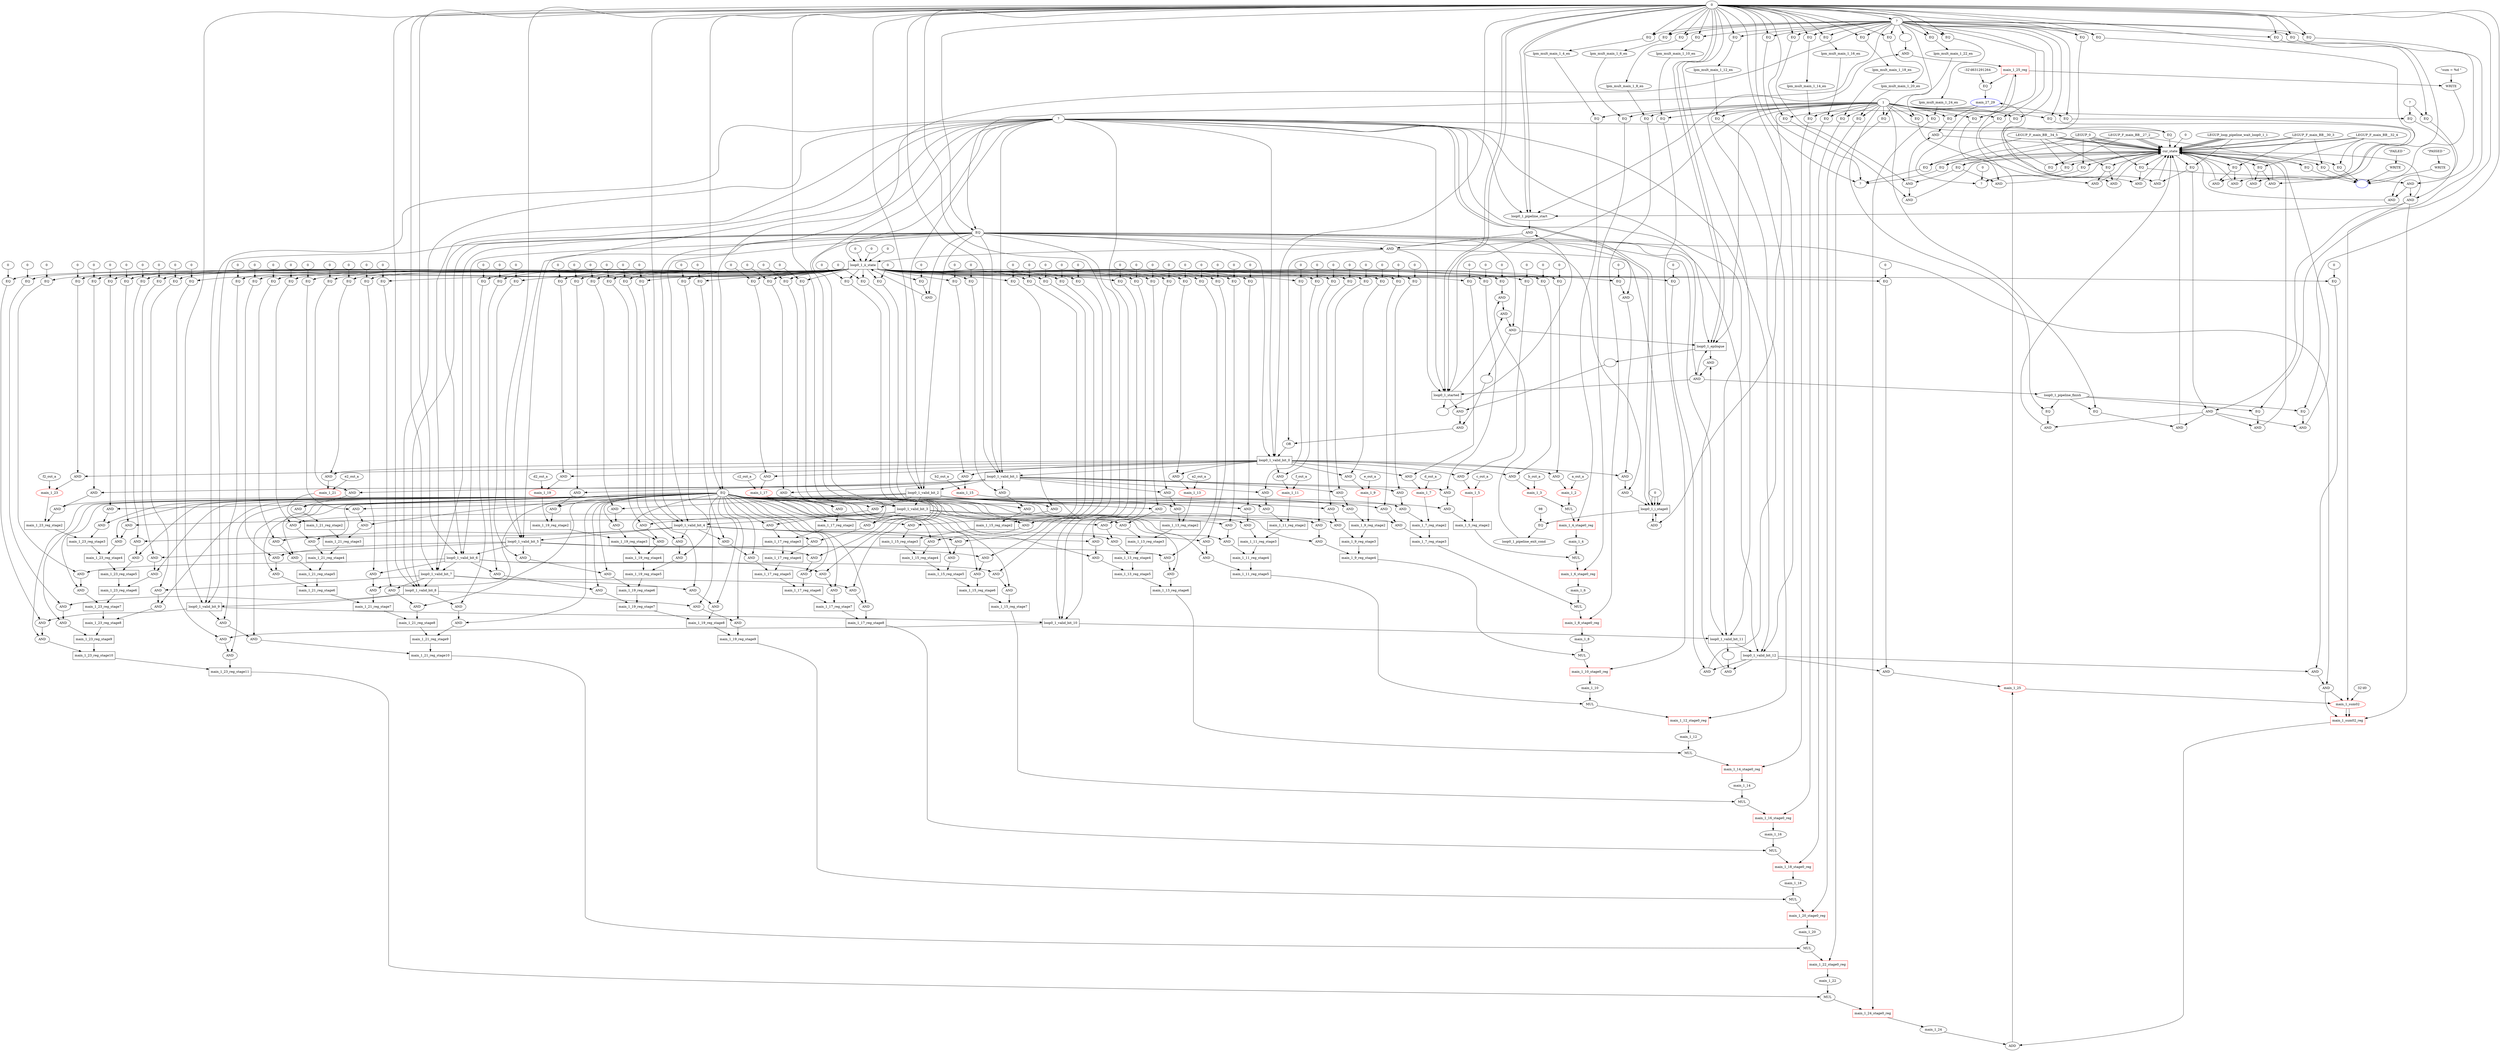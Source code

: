 //----------------------------------------------------------------------------//
// Generated by LegUp High-Level Synthesis Tool Version 4.0 (http://legup.org)
// Compiled: Mon Jun  4 15:32:40 2018
// University of Toronto
// For research and academic purposes only. Commercial use is prohibited.
// Please send bugs to: legup@eecg.toronto.edu
// Date: Wed Jan  2 16:34:27 2019
//----------------------------------------------------------------------------//

digraph {
Node0x2c42e40[label="?"];
Node0x2c43310[label="0"];
Node0x2c43310 -> Node0x2c42e40;
Node0x2c44540[label="EQ"];
Node0x2c44540 -> Node0x2c42e40;
Node0x2c44940[label="EQ"];
Node0x2c44940 -> Node0x2c42e40;
Node0x2c92ab0[label="EQ"];
Node0x2c92ab0 -> Node0x2c42e40;
Node0x2c430c0[label="?"];
Node0x2c92da0[label="0"];
Node0x2c92da0 -> Node0x2c430c0;
Node0x2c539a0[label="main_1_25_reg",shape=box,color=red];
Node0x2c539a0 -> Node0x2c430c0;
Node0x2c93010[label="EQ"];
Node0x2c93010 -> Node0x2c430c0;
Node0x2c932e0[label="EQ"];
Node0x2c932e0 -> Node0x2c430c0;
Node0x2ce0a20[label="",color=blue,color=blue,color=blue];
Node0x2ce0b00[label="WRITE"];
Node0x2ce0b00 -> Node0x2ce0a20;
Node0x2ce0fb0[label="WRITE"];
Node0x2ce0fb0 -> Node0x2ce0a20;
Node0x2ce13b0[label="WRITE"];
Node0x2ce13b0 -> Node0x2ce0a20;
Node0x2ce17e0[label="EQ"];
Node0x2ce17e0 -> Node0x2ce0a20;
Node0x2ce1ac0[label="EQ"];
Node0x2ce1ac0 -> Node0x2ce0a20;
Node0x2ce1da0[label="EQ"];
Node0x2ce1da0 -> Node0x2ce0a20;
Node0x2c42f90[label="?"];
Node0x2c42f90 -> Node0x2c44540;
Node0x2c43310 -> Node0x2c44540;
Node0x2c44b50[label="cur_state",shape=box];
Node0x2c44b50 -> Node0x2c44940;
Node0x2c44d50[label="LEGUP_0"];
Node0x2c44d50 -> Node0x2c44940;
Node0x2c44b50 -> Node0x2c92ab0;
Node0x2c45a10[label="LEGUP_F_main_BB__34_5"];
Node0x2c45a10 -> Node0x2c92ab0;
Node0x2c53bc0[label="main_1_25",color=red];
Node0x2c53bc0 -> Node0x2c539a0;
Node0x2c8ea70[label="AND"];
Node0x2c8ea70 -> Node0x2c539a0;
Node0x2c44b50 -> Node0x2c93010;
Node0x2c44d50 -> Node0x2c93010;
Node0x2c44b50 -> Node0x2c932e0;
Node0x2c45a10 -> Node0x2c932e0;
Node0x2ce0d20[label="\"sum = %d \""];
Node0x2ce0d20 -> Node0x2ce0b00;
Node0x2c539a0 -> Node0x2ce0b00;
Node0x2ce11b0[label="\"PASSED \""];
Node0x2ce11b0 -> Node0x2ce0fb0;
Node0x2ce15e0[label="\"FAILED \""];
Node0x2ce15e0 -> Node0x2ce13b0;
Node0x2c44b50 -> Node0x2ce17e0;
Node0x2c45220[label="LEGUP_F_main_BB__27_2"];
Node0x2c45220 -> Node0x2ce17e0;
Node0x2c44b50 -> Node0x2ce1ac0;
Node0x2c45340[label="LEGUP_F_main_BB__30_3"];
Node0x2c45340 -> Node0x2ce1ac0;
Node0x2c44b50 -> Node0x2ce1da0;
Node0x2c457c0[label="LEGUP_F_main_BB__32_4"];
Node0x2c457c0 -> Node0x2ce1da0;
Node0x2c43310 -> Node0x2c42f90;
Node0x2c44d50 -> Node0x2c44b50;
Node0x2c44f70[label="LEGUP_loop_pipeline_wait_loop0_1_1"];
Node0x2c44f70 -> Node0x2c44b50;
Node0x2c44d50 -> Node0x2c44b50;
Node0x2c44f70 -> Node0x2c44b50;
Node0x2c45220 -> Node0x2c44b50;
Node0x2c44f70 -> Node0x2c44b50;
Node0x2c45220 -> Node0x2c44b50;
Node0x2c44f70 -> Node0x2c44b50;
Node0x2c45220 -> Node0x2c44b50;
Node0x2c45340 -> Node0x2c44b50;
Node0x2c457c0 -> Node0x2c44b50;
Node0x2c45340 -> Node0x2c44b50;
Node0x2c45a10 -> Node0x2c44b50;
Node0x2c457c0 -> Node0x2c44b50;
Node0x2c45a10 -> Node0x2c44b50;
Node0x2c45a10 -> Node0x2c44b50;
Node0x2c44d50 -> Node0x2c44b50;
Node0x2c45580[label="0"];
Node0x2c45580 -> Node0x2c44b50;
Node0x2c45fe0[label="AND"];
Node0x2c45fe0 -> Node0x2c44b50;
Node0x2c46950[label="AND"];
Node0x2c46950 -> Node0x2c44b50;
Node0x2c473e0[label="AND"];
Node0x2c473e0 -> Node0x2c44b50;
Node0x2c47910[label="AND"];
Node0x2c47910 -> Node0x2c44b50;
Node0x2c480b0[label="AND"];
Node0x2c480b0 -> Node0x2c44b50;
Node0x2c51500[label="AND"];
Node0x2c51500 -> Node0x2c44b50;
Node0x2c51a30[label="AND"];
Node0x2c51a30 -> Node0x2c44b50;
Node0x2c51f60[label="AND"];
Node0x2c51f60 -> Node0x2c44b50;
Node0x2c52490[label="AND"];
Node0x2c52490 -> Node0x2c44b50;
Node0x2c52c30[label="AND"];
Node0x2c52c30 -> Node0x2c44b50;
Node0x2c8faf0[label="AND"];
Node0x2c8faf0 -> Node0x2c44b50;
Node0x2c90020[label="AND"];
Node0x2c90020 -> Node0x2c44b50;
Node0x2c907c0[label="AND"];
Node0x2c907c0 -> Node0x2c44b50;
Node0x2c90cf0[label="AND"];
Node0x2c90cf0 -> Node0x2c44b50;
Node0x2c91490[label="AND"];
Node0x2c91490 -> Node0x2c44b50;
Node0x2c91ad0[label="AND"];
Node0x2c91ad0 -> Node0x2c44b50;
Node0x2c92270[label="AND"];
Node0x2c92270 -> Node0x2c44b50;
Node0x2c927a0[label="EQ"];
Node0x2c927a0 -> Node0x2c44b50;
Node0x2c53de0[label="ADD"];
Node0x2c53de0 -> Node0x2c53bc0;
Node0x2c8e370[label="AND"];
Node0x2c8e370 -> Node0x2c53bc0;
Node0x2c8ec70[label=""];
Node0x2c8ec70 -> Node0x2c8ea70;
Node0x2c8eee0[label="AND"];
Node0x2c8eee0 -> Node0x2c8ea70;
Node0x2c461e0[label="EQ"];
Node0x2c461e0 -> Node0x2c45fe0;
Node0x2c464e0[label="EQ"];
Node0x2c464e0 -> Node0x2c45fe0;
Node0x2c46b30[label="AND"];
Node0x2c46b30 -> Node0x2c46950;
Node0x2c470a0[label="EQ"];
Node0x2c470a0 -> Node0x2c46950;
Node0x2c46b30 -> Node0x2c473e0;
Node0x2c47630[label="EQ"];
Node0x2c47630 -> Node0x2c473e0;
Node0x2c47af0[label="EQ"];
Node0x2c47af0 -> Node0x2c47910;
Node0x2c47df0[label="EQ"];
Node0x2c47df0 -> Node0x2c47910;
Node0x2c48290[label="AND"];
Node0x2c48290 -> Node0x2c480b0;
Node0x2c48800[label="EQ"];
Node0x2c48800 -> Node0x2c480b0;
Node0x2c48290 -> Node0x2c51500;
Node0x2c51750[label="EQ"];
Node0x2c51750 -> Node0x2c51500;
Node0x2c48290 -> Node0x2c51a30;
Node0x2c51c80[label="EQ"];
Node0x2c51c80 -> Node0x2c51a30;
Node0x2c48290 -> Node0x2c51f60;
Node0x2c521b0[label="EQ"];
Node0x2c521b0 -> Node0x2c51f60;
Node0x2c52670[label="EQ"];
Node0x2c52670 -> Node0x2c52490;
Node0x2c52970[label="EQ"];
Node0x2c52970 -> Node0x2c52490;
Node0x2c52e10[label="AND"];
Node0x2c52e10 -> Node0x2c52c30;
Node0x2c53380[label="EQ"];
Node0x2c53380 -> Node0x2c52c30;
Node0x2c52e10 -> Node0x2c8faf0;
Node0x2c8fd40[label="EQ"];
Node0x2c8fd40 -> Node0x2c8faf0;
Node0x2c90200[label="EQ"];
Node0x2c90200 -> Node0x2c90020;
Node0x2c90500[label="EQ"];
Node0x2c90500 -> Node0x2c90020;
Node0x2c90200 -> Node0x2c907c0;
Node0x2c90a10[label="EQ"];
Node0x2c90a10 -> Node0x2c907c0;
Node0x2c90ed0[label="EQ"];
Node0x2c90ed0 -> Node0x2c90cf0;
Node0x2c911d0[label="EQ"];
Node0x2c911d0 -> Node0x2c90cf0;
Node0x2c90ed0 -> Node0x2c91490;
Node0x2c917f0[label="EQ"];
Node0x2c917f0 -> Node0x2c91490;
Node0x2c91cb0[label="EQ"];
Node0x2c91cb0 -> Node0x2c91ad0;
Node0x2c91fb0[label="EQ"];
Node0x2c91fb0 -> Node0x2c91ad0;
Node0x2c91cb0 -> Node0x2c92270;
Node0x2c924c0[label="EQ"];
Node0x2c924c0 -> Node0x2c92270;
Node0x2c42bc0[label="?"];
Node0x2c42bc0 -> Node0x2c927a0;
Node0x2c46730[label="1"];
Node0x2c46730 -> Node0x2c927a0;
Node0x2c54000[label="main_1_24"];
Node0x2c54000 -> Node0x2c53de0;
Node0x2c8d250[label="main_1_sum02_reg",shape=box,color=red,color=red];
Node0x2c8d250 -> Node0x2c53de0;
Node0x2c8e590[label="EQ"];
Node0x2c8e590 -> Node0x2c8e370;
Node0x2c51120[label="loop0_1_valid_bit_12",shape=box];
Node0x2c51120 -> Node0x2c8e370;
Node0x2c42f90 -> Node0x2c8ec70;
Node0x2c8f100[label="EQ"];
Node0x2c8f100 -> Node0x2c8eee0;
Node0x2c51120 -> Node0x2c8eee0;
Node0x2c44b50 -> Node0x2c461e0;
Node0x2c44d50 -> Node0x2c461e0;
Node0x2c42f90 -> Node0x2c464e0;
Node0x2c46730 -> Node0x2c464e0;
Node0x2c461e0 -> Node0x2c46b30;
Node0x2c46dc0[label="EQ"];
Node0x2c46dc0 -> Node0x2c46b30;
Node0x2c42cf0[label="?"];
Node0x2c42cf0 -> Node0x2c470a0;
Node0x2c46730 -> Node0x2c470a0;
Node0x2c42cf0 -> Node0x2c47630;
Node0x2c43310 -> Node0x2c47630;
Node0x2c44b50 -> Node0x2c47af0;
Node0x2c44f70 -> Node0x2c47af0;
Node0x2c42f90 -> Node0x2c47df0;
Node0x2c46730 -> Node0x2c47df0;
Node0x2c47af0 -> Node0x2c48290;
Node0x2c48520[label="EQ"];
Node0x2c48520 -> Node0x2c48290;
Node0x2c48a00[label="loop0_1_pipeline_finish"];
Node0x2c48a00 -> Node0x2c48800;
Node0x2c46730 -> Node0x2c48800;
Node0x2c48a00 -> Node0x2c51750;
Node0x2c43310 -> Node0x2c51750;
Node0x2c48a00 -> Node0x2c51c80;
Node0x2c46730 -> Node0x2c51c80;
Node0x2c48a00 -> Node0x2c521b0;
Node0x2c43310 -> Node0x2c521b0;
Node0x2c44b50 -> Node0x2c52670;
Node0x2c45220 -> Node0x2c52670;
Node0x2c42f90 -> Node0x2c52970;
Node0x2c46730 -> Node0x2c52970;
Node0x2c52670 -> Node0x2c52e10;
Node0x2c530a0[label="EQ"];
Node0x2c530a0 -> Node0x2c52e10;
Node0x2c53580[label="main_27_29",color=blue];
Node0x2c53580 -> Node0x2c53380;
Node0x2c46730 -> Node0x2c53380;
Node0x2c53580 -> Node0x2c8fd40;
Node0x2c43310 -> Node0x2c8fd40;
Node0x2c44b50 -> Node0x2c90200;
Node0x2c45340 -> Node0x2c90200;
Node0x2c42f90 -> Node0x2c90500;
Node0x2c46730 -> Node0x2c90500;
Node0x2c42f90 -> Node0x2c90a10;
Node0x2c43310 -> Node0x2c90a10;
Node0x2c44b50 -> Node0x2c90ed0;
Node0x2c457c0 -> Node0x2c90ed0;
Node0x2c42f90 -> Node0x2c911d0;
Node0x2c46730 -> Node0x2c911d0;
Node0x2c42f90 -> Node0x2c917f0;
Node0x2c43310 -> Node0x2c917f0;
Node0x2c44b50 -> Node0x2c91cb0;
Node0x2c45a10 -> Node0x2c91cb0;
Node0x2c42f90 -> Node0x2c91fb0;
Node0x2c46730 -> Node0x2c91fb0;
Node0x2c42f90 -> Node0x2c924c0;
Node0x2c43310 -> Node0x2c924c0;
Node0x2c54220[label="main_1_24_stage0_reg",shape=box,color=red];
Node0x2c54220 -> Node0x2c54000;
Node0x2c8d450[label="main_1_sum02",color=red,color=red];
Node0x2c8d450 -> Node0x2c8d250;
Node0x2c8d450 -> Node0x2c8d250;
Node0x2c8d8e0[label="AND"];
Node0x2c8d8e0 -> Node0x2c8d250;
Node0x2c46950 -> Node0x2c8d250;
Node0x2c4aea0[label="loop0_1_ii_state",shape=box];
Node0x2c4aea0 -> Node0x2c8e590;
Node0x2c8e800[label="0"];
Node0x2c8e800 -> Node0x2c8e590;
Node0x2c4ee50[label="loop0_1_valid_bit_11",shape=box];
Node0x2c4ee50 -> Node0x2c51120;
Node0x2c43310 -> Node0x2c51120;
Node0x2c48e20[label="EQ"];
Node0x2c48e20 -> Node0x2c51120;
Node0x2c42bc0 -> Node0x2c51120;
Node0x2c4aea0 -> Node0x2c8f100;
Node0x2c8f370[label="0"];
Node0x2c8f370 -> Node0x2c8f100;
Node0x2c42f90 -> Node0x2c46dc0;
Node0x2c43310 -> Node0x2c46dc0;
Node0x2c42f90 -> Node0x2c48520;
Node0x2c43310 -> Node0x2c48520;
Node0x2c48c00[label="AND"];
Node0x2c48c00 -> Node0x2c48a00;
Node0x2c42f90 -> Node0x2c530a0;
Node0x2c43310 -> Node0x2c530a0;
Node0x2c53780[label="EQ"];
Node0x2c53780 -> Node0x2c53580;
Node0x2c8f7e0[label="EQ"];
Node0x2c8f7e0 -> Node0x2c53580;
Node0x2c54440[label="MUL"];
Node0x2c54440 -> Node0x2c54220;
Node0x2c8cb00[label="EQ"];
Node0x2c8cb00 -> Node0x2c54220;
Node0x2c53bc0 -> Node0x2c8d450;
Node0x2c8d6c0[label="32'd0"];
Node0x2c8d6c0 -> Node0x2c8d450;
Node0x2c8d8e0 -> Node0x2c8d450;
Node0x2c46950 -> Node0x2c8d450;
Node0x2c48e20 -> Node0x2c8d8e0;
Node0x2c8db40[label="AND"];
Node0x2c8db40 -> Node0x2c8d8e0;
Node0x2c4b0c0[label="0"];
Node0x2c4b0c0 -> Node0x2c4aea0;
Node0x2c4b2e0[label="0"];
Node0x2c4b2e0 -> Node0x2c4aea0;
Node0x2c4b500[label="0"];
Node0x2c4b500 -> Node0x2c4aea0;
Node0x2c42bc0 -> Node0x2c4aea0;
Node0x2c49f30[label="AND"];
Node0x2c49f30 -> Node0x2c4aea0;
Node0x2c4b7b0[label="AND"];
Node0x2c4b7b0 -> Node0x2c4aea0;
Node0x2c4f070[label="loop0_1_valid_bit_10",shape=box];
Node0x2c4f070 -> Node0x2c4ee50;
Node0x2c43310 -> Node0x2c4ee50;
Node0x2c48e20 -> Node0x2c4ee50;
Node0x2c42bc0 -> Node0x2c4ee50;
Node0x2c42f90 -> Node0x2c48e20;
Node0x2c43310 -> Node0x2c48e20;
Node0x2c48e20 -> Node0x2c48c00;
Node0x2c49120[label="AND"];
Node0x2c49120 -> Node0x2c48c00;
Node0x2c539a0 -> Node0x2c53780;
Node0x2c8f5e0[label="-32'd631291264"];
Node0x2c8f5e0 -> Node0x2c53780;
Node0x2c44b50 -> Node0x2c8f7e0;
Node0x2c45220 -> Node0x2c8f7e0;
Node0x2c54660[label="main_1_22"];
Node0x2c54660 -> Node0x2c54440;
Node0x2c84da0[label="main_1_23_reg_stage11",shape=box];
Node0x2c84da0 -> Node0x2c54440;
Node0x2c8cd00[label="lpm_mult_main_1_24_en"];
Node0x2c8cd00 -> Node0x2c8cb00;
Node0x2c46730 -> Node0x2c8cb00;
Node0x2c8dd60[label="EQ"];
Node0x2c8dd60 -> Node0x2c8db40;
Node0x2c51120 -> Node0x2c8db40;
Node0x2c48e20 -> Node0x2c49f30;
Node0x2c4a1c0[label="AND"];
Node0x2c4a1c0 -> Node0x2c49f30;
Node0x2c48e20 -> Node0x2c4b7b0;
Node0x2c4ba20[label="EQ"];
Node0x2c4ba20 -> Node0x2c4b7b0;
Node0x2c4f290[label="loop0_1_valid_bit_9",shape=box];
Node0x2c4f290 -> Node0x2c4f070;
Node0x2c43310 -> Node0x2c4f070;
Node0x2c48e20 -> Node0x2c4f070;
Node0x2c42bc0 -> Node0x2c4f070;
Node0x2c49320[label="loop0_1_epilogue",shape=box];
Node0x2c49320 -> Node0x2c49120;
Node0x2c4ea30[label="AND"];
Node0x2c4ea30 -> Node0x2c49120;
Node0x2c54880[label="main_1_22_stage0_reg",shape=box,color=red];
Node0x2c54880 -> Node0x2c54660;
Node0x2c84fa0[label="main_1_23_reg_stage10",shape=box];
Node0x2c84fa0 -> Node0x2c84da0;
Node0x2c8c1b0[label="AND"];
Node0x2c8c1b0 -> Node0x2c84da0;
Node0x2c8cf00[label="EQ"];
Node0x2c8cf00 -> Node0x2c8cd00;
Node0x2c4aea0 -> Node0x2c8dd60;
Node0x2c8dfd0[label="0"];
Node0x2c8dfd0 -> Node0x2c8dd60;
Node0x2c4a3e0[label="loop0_1_pipeline_start"];
Node0x2c4a3e0 -> Node0x2c4a1c0;
Node0x2c4a7c0[label=""];
Node0x2c4a7c0 -> Node0x2c4a1c0;
Node0x2c4aea0 -> Node0x2c4ba20;
Node0x2c4bc90[label="0"];
Node0x2c4bc90 -> Node0x2c4ba20;
Node0x2c4f4b0[label="loop0_1_valid_bit_8",shape=box];
Node0x2c4f4b0 -> Node0x2c4f290;
Node0x2c43310 -> Node0x2c4f290;
Node0x2c48e20 -> Node0x2c4f290;
Node0x2c42bc0 -> Node0x2c4f290;
Node0x2c43310 -> Node0x2c49320;
Node0x2c46730 -> Node0x2c49320;
Node0x2c43310 -> Node0x2c49320;
Node0x2c42bc0 -> Node0x2c49320;
Node0x2c49710[label="AND"];
Node0x2c49710 -> Node0x2c49320;
Node0x2c48c00 -> Node0x2c49320;
Node0x2c4ec50[label=""];
Node0x2c4ec50 -> Node0x2c4ea30;
Node0x2c51120 -> Node0x2c4ea30;
Node0x2c54aa0[label="MUL"];
Node0x2c54aa0 -> Node0x2c54880;
Node0x2c84650[label="EQ"];
Node0x2c84650 -> Node0x2c54880;
Node0x2c851a0[label="main_1_23_reg_stage9",shape=box];
Node0x2c851a0 -> Node0x2c84fa0;
Node0x2c8b860[label="AND"];
Node0x2c8b860 -> Node0x2c84fa0;
Node0x2c5b2d0[label="EQ"];
Node0x2c5b2d0 -> Node0x2c8c1b0;
Node0x2c8c400[label="AND"];
Node0x2c8c400 -> Node0x2c8c1b0;
Node0x2c42f90 -> Node0x2c8cf00;
Node0x2c43310 -> Node0x2c8cf00;
Node0x2c43310 -> Node0x2c4a3e0;
Node0x2c43310 -> Node0x2c4a3e0;
Node0x2c46730 -> Node0x2c4a3e0;
Node0x2c42bc0 -> Node0x2c4a3e0;
Node0x2c46950 -> Node0x2c4a3e0;
Node0x2c49bc0[label="loop0_1_started",shape=box];
Node0x2c49bc0 -> Node0x2c4a7c0;
Node0x2c4f6d0[label="loop0_1_valid_bit_7",shape=box];
Node0x2c4f6d0 -> Node0x2c4f4b0;
Node0x2c43310 -> Node0x2c4f4b0;
Node0x2c48e20 -> Node0x2c4f4b0;
Node0x2c42bc0 -> Node0x2c4f4b0;
Node0x2c48e20 -> Node0x2c49710;
Node0x2c499a0[label="AND"];
Node0x2c499a0 -> Node0x2c49710;
Node0x2c4ee50 -> Node0x2c4ec50;
Node0x2c54cc0[label="main_1_20"];
Node0x2c54cc0 -> Node0x2c54aa0;
Node0x2c7d460[label="main_1_21_reg_stage10",shape=box];
Node0x2c7d460 -> Node0x2c54aa0;
Node0x2c84850[label="lpm_mult_main_1_22_en"];
Node0x2c84850 -> Node0x2c84650;
Node0x2c46730 -> Node0x2c84650;
Node0x2c853c0[label="main_1_23_reg_stage8",shape=box];
Node0x2c853c0 -> Node0x2c851a0;
Node0x2c8af10[label="AND"];
Node0x2c8af10 -> Node0x2c851a0;
Node0x2c5b2d0 -> Node0x2c8b860;
Node0x2c8bab0[label="AND"];
Node0x2c8bab0 -> Node0x2c8b860;
Node0x2c42f90 -> Node0x2c5b2d0;
Node0x2c43310 -> Node0x2c5b2d0;
Node0x2c8c620[label="EQ"];
Node0x2c8c620 -> Node0x2c8c400;
Node0x2c4f070 -> Node0x2c8c400;
Node0x2c43310 -> Node0x2c49bc0;
Node0x2c46730 -> Node0x2c49bc0;
Node0x2c43310 -> Node0x2c49bc0;
Node0x2c42bc0 -> Node0x2c49bc0;
Node0x2c49f30 -> Node0x2c49bc0;
Node0x2c48c00 -> Node0x2c49bc0;
Node0x2c4f8f0[label="loop0_1_valid_bit_6",shape=box];
Node0x2c4f8f0 -> Node0x2c4f6d0;
Node0x2c43310 -> Node0x2c4f6d0;
Node0x2c48e20 -> Node0x2c4f6d0;
Node0x2c42bc0 -> Node0x2c4f6d0;
Node0x2c49bc0 -> Node0x2c499a0;
Node0x2c4aa80[label="AND"];
Node0x2c4aa80 -> Node0x2c499a0;
Node0x2c54ee0[label="main_1_20_stage0_reg",shape=box,color=red];
Node0x2c54ee0 -> Node0x2c54cc0;
Node0x2c7d660[label="main_1_21_reg_stage9",shape=box];
Node0x2c7d660 -> Node0x2c7d460;
Node0x2c83d00[label="AND"];
Node0x2c83d00 -> Node0x2c7d460;
Node0x2c84a50[label="EQ"];
Node0x2c84a50 -> Node0x2c84850;
Node0x2c855e0[label="main_1_23_reg_stage7",shape=box];
Node0x2c855e0 -> Node0x2c853c0;
Node0x2c8a5c0[label="AND"];
Node0x2c8a5c0 -> Node0x2c853c0;
Node0x2c5b2d0 -> Node0x2c8af10;
Node0x2c8b160[label="AND"];
Node0x2c8b160 -> Node0x2c8af10;
Node0x2c8bcd0[label="EQ"];
Node0x2c8bcd0 -> Node0x2c8bab0;
Node0x2c4f290 -> Node0x2c8bab0;
Node0x2c4aea0 -> Node0x2c8c620;
Node0x2c8c890[label="0"];
Node0x2c8c890 -> Node0x2c8c620;
Node0x2c4fb10[label="loop0_1_valid_bit_5",shape=box];
Node0x2c4fb10 -> Node0x2c4f8f0;
Node0x2c43310 -> Node0x2c4f8f0;
Node0x2c48e20 -> Node0x2c4f8f0;
Node0x2c42bc0 -> Node0x2c4f8f0;
Node0x2c4aca0[label="EQ"];
Node0x2c4aca0 -> Node0x2c4aa80;
Node0x2c4c0b0[label="loop0_1_pipeline_exit_cond"];
Node0x2c4c0b0 -> Node0x2c4aa80;
Node0x2c55100[label="MUL"];
Node0x2c55100 -> Node0x2c54ee0;
Node0x2c7cd10[label="EQ"];
Node0x2c7cd10 -> Node0x2c54ee0;
Node0x2c7d860[label="main_1_21_reg_stage8",shape=box];
Node0x2c7d860 -> Node0x2c7d660;
Node0x2c833b0[label="AND"];
Node0x2c833b0 -> Node0x2c7d660;
Node0x2c5b2d0 -> Node0x2c83d00;
Node0x2c83f50[label="AND"];
Node0x2c83f50 -> Node0x2c83d00;
Node0x2c42f90 -> Node0x2c84a50;
Node0x2c43310 -> Node0x2c84a50;
Node0x2c85800[label="main_1_23_reg_stage6",shape=box];
Node0x2c85800 -> Node0x2c855e0;
Node0x2c89c70[label="AND"];
Node0x2c89c70 -> Node0x2c855e0;
Node0x2c5b2d0 -> Node0x2c8a5c0;
Node0x2c8a810[label="AND"];
Node0x2c8a810 -> Node0x2c8a5c0;
Node0x2c8b380[label="EQ"];
Node0x2c8b380 -> Node0x2c8b160;
Node0x2c4f4b0 -> Node0x2c8b160;
Node0x2c4aea0 -> Node0x2c8bcd0;
Node0x2c8bf40[label="0"];
Node0x2c8bf40 -> Node0x2c8bcd0;
Node0x2c4fd30[label="loop0_1_valid_bit_4",shape=box];
Node0x2c4fd30 -> Node0x2c4fb10;
Node0x2c43310 -> Node0x2c4fb10;
Node0x2c48e20 -> Node0x2c4fb10;
Node0x2c42bc0 -> Node0x2c4fb10;
Node0x2c4aea0 -> Node0x2c4aca0;
Node0x2c4beb0[label="0"];
Node0x2c4beb0 -> Node0x2c4aca0;
Node0x2c4c2b0[label="EQ"];
Node0x2c4c2b0 -> Node0x2c4c0b0;
Node0x2c55320[label="main_1_18"];
Node0x2c55320 -> Node0x2c55100;
Node0x2c76690[label="main_1_19_reg_stage9",shape=box];
Node0x2c76690 -> Node0x2c55100;
Node0x2c7cf10[label="lpm_mult_main_1_20_en"];
Node0x2c7cf10 -> Node0x2c7cd10;
Node0x2c46730 -> Node0x2c7cd10;
Node0x2c7da80[label="main_1_21_reg_stage7",shape=box];
Node0x2c7da80 -> Node0x2c7d860;
Node0x2c82a60[label="AND"];
Node0x2c82a60 -> Node0x2c7d860;
Node0x2c5b2d0 -> Node0x2c833b0;
Node0x2c83600[label="AND"];
Node0x2c83600 -> Node0x2c833b0;
Node0x2c84170[label="EQ"];
Node0x2c84170 -> Node0x2c83f50;
Node0x2c4f290 -> Node0x2c83f50;
Node0x2c85a20[label="main_1_23_reg_stage5",shape=box];
Node0x2c85a20 -> Node0x2c85800;
Node0x2c89320[label="AND"];
Node0x2c89320 -> Node0x2c85800;
Node0x2c5b2d0 -> Node0x2c89c70;
Node0x2c89ec0[label="AND"];
Node0x2c89ec0 -> Node0x2c89c70;
Node0x2c8aa30[label="EQ"];
Node0x2c8aa30 -> Node0x2c8a810;
Node0x2c4f6d0 -> Node0x2c8a810;
Node0x2c4aea0 -> Node0x2c8b380;
Node0x2c8b5f0[label="0"];
Node0x2c8b5f0 -> Node0x2c8b380;
Node0x2c4ff50[label="loop0_1_valid_bit_3",shape=box];
Node0x2c4ff50 -> Node0x2c4fd30;
Node0x2c43310 -> Node0x2c4fd30;
Node0x2c48e20 -> Node0x2c4fd30;
Node0x2c42bc0 -> Node0x2c4fd30;
Node0x2c4c4b0[label="loop0_1_i_stage0",shape=box];
Node0x2c4c4b0 -> Node0x2c4c2b0;
Node0x2c4e7e0[label="98"];
Node0x2c4e7e0 -> Node0x2c4c2b0;
Node0x2c55540[label="main_1_18_stage0_reg",shape=box,color=red];
Node0x2c55540 -> Node0x2c55320;
Node0x2c76890[label="main_1_19_reg_stage8",shape=box];
Node0x2c76890 -> Node0x2c76690;
Node0x2c7c3c0[label="AND"];
Node0x2c7c3c0 -> Node0x2c76690;
Node0x2c7d110[label="EQ"];
Node0x2c7d110 -> Node0x2c7cf10;
Node0x2c7dca0[label="main_1_21_reg_stage6",shape=box];
Node0x2c7dca0 -> Node0x2c7da80;
Node0x2c82110[label="AND"];
Node0x2c82110 -> Node0x2c7da80;
Node0x2c5b2d0 -> Node0x2c82a60;
Node0x2c82cb0[label="AND"];
Node0x2c82cb0 -> Node0x2c82a60;
Node0x2c83820[label="EQ"];
Node0x2c83820 -> Node0x2c83600;
Node0x2c4f4b0 -> Node0x2c83600;
Node0x2c4aea0 -> Node0x2c84170;
Node0x2c843e0[label="0"];
Node0x2c843e0 -> Node0x2c84170;
Node0x2c85c40[label="main_1_23_reg_stage4",shape=box];
Node0x2c85c40 -> Node0x2c85a20;
Node0x2c889d0[label="AND"];
Node0x2c889d0 -> Node0x2c85a20;
Node0x2c5b2d0 -> Node0x2c89320;
Node0x2c89570[label="AND"];
Node0x2c89570 -> Node0x2c89320;
Node0x2c8a0e0[label="EQ"];
Node0x2c8a0e0 -> Node0x2c89ec0;
Node0x2c4f8f0 -> Node0x2c89ec0;
Node0x2c4aea0 -> Node0x2c8aa30;
Node0x2c8aca0[label="0"];
Node0x2c8aca0 -> Node0x2c8aa30;
Node0x2c50170[label="loop0_1_valid_bit_2",shape=box];
Node0x2c50170 -> Node0x2c4ff50;
Node0x2c43310 -> Node0x2c4ff50;
Node0x2c48e20 -> Node0x2c4ff50;
Node0x2c42bc0 -> Node0x2c4ff50;
Node0x2c4c6d0[label="0"];
Node0x2c4c6d0 -> Node0x2c4c4b0;
Node0x2c4c6d0 -> Node0x2c4c4b0;
Node0x2c4c960[label="ADD"];
Node0x2c4c960 -> Node0x2c4c4b0;
Node0x2c4c6d0 -> Node0x2c4c4b0;
Node0x2c42bc0 -> Node0x2c4c4b0;
Node0x2c49f30 -> Node0x2c4c4b0;
Node0x2c4cd20[label="AND"];
Node0x2c4cd20 -> Node0x2c4c4b0;
Node0x2c42bc0 -> Node0x2c4c4b0;
Node0x2c55760[label="MUL"];
Node0x2c55760 -> Node0x2c55540;
Node0x2c75f40[label="EQ"];
Node0x2c75f40 -> Node0x2c55540;
Node0x2c76a90[label="main_1_19_reg_stage7",shape=box];
Node0x2c76a90 -> Node0x2c76890;
Node0x2c7ba70[label="AND"];
Node0x2c7ba70 -> Node0x2c76890;
Node0x2c5b2d0 -> Node0x2c7c3c0;
Node0x2c7c610[label="AND"];
Node0x2c7c610 -> Node0x2c7c3c0;
Node0x2c42f90 -> Node0x2c7d110;
Node0x2c43310 -> Node0x2c7d110;
Node0x2c7dec0[label="main_1_21_reg_stage5",shape=box];
Node0x2c7dec0 -> Node0x2c7dca0;
Node0x2c817c0[label="AND"];
Node0x2c817c0 -> Node0x2c7dca0;
Node0x2c5b2d0 -> Node0x2c82110;
Node0x2c82360[label="AND"];
Node0x2c82360 -> Node0x2c82110;
Node0x2c82ed0[label="EQ"];
Node0x2c82ed0 -> Node0x2c82cb0;
Node0x2c4f6d0 -> Node0x2c82cb0;
Node0x2c4aea0 -> Node0x2c83820;
Node0x2c83a90[label="0"];
Node0x2c83a90 -> Node0x2c83820;
Node0x2c85e60[label="main_1_23_reg_stage3",shape=box];
Node0x2c85e60 -> Node0x2c85c40;
Node0x2c88080[label="AND"];
Node0x2c88080 -> Node0x2c85c40;
Node0x2c5b2d0 -> Node0x2c889d0;
Node0x2c88c20[label="AND"];
Node0x2c88c20 -> Node0x2c889d0;
Node0x2c89790[label="EQ"];
Node0x2c89790 -> Node0x2c89570;
Node0x2c4fb10 -> Node0x2c89570;
Node0x2c4aea0 -> Node0x2c8a0e0;
Node0x2c8a350[label="0"];
Node0x2c8a350 -> Node0x2c8a0e0;
Node0x2c50390[label="loop0_1_valid_bit_1",shape=box];
Node0x2c50390 -> Node0x2c50170;
Node0x2c43310 -> Node0x2c50170;
Node0x2c48e20 -> Node0x2c50170;
Node0x2c42bc0 -> Node0x2c50170;
Node0x2c4c4b0 -> Node0x2c4c960;
Node0x2c46730 -> Node0x2c4c960;
Node0x2c48e20 -> Node0x2c4cd20;
Node0x2c4cf90[label="AND"];
Node0x2c4cf90 -> Node0x2c4cd20;
Node0x2c55980[label="main_1_16"];
Node0x2c55980 -> Node0x2c55760;
Node0x2c70430[label="main_1_17_reg_stage8",shape=box];
Node0x2c70430 -> Node0x2c55760;
Node0x2c76140[label="lpm_mult_main_1_18_en"];
Node0x2c76140 -> Node0x2c75f40;
Node0x2c46730 -> Node0x2c75f40;
Node0x2c76cb0[label="main_1_19_reg_stage6",shape=box];
Node0x2c76cb0 -> Node0x2c76a90;
Node0x2c7b120[label="AND"];
Node0x2c7b120 -> Node0x2c76a90;
Node0x2c5b2d0 -> Node0x2c7ba70;
Node0x2c7bcc0[label="AND"];
Node0x2c7bcc0 -> Node0x2c7ba70;
Node0x2c7c830[label="EQ"];
Node0x2c7c830 -> Node0x2c7c610;
Node0x2c4f4b0 -> Node0x2c7c610;
Node0x2c7e0e0[label="main_1_21_reg_stage4",shape=box];
Node0x2c7e0e0 -> Node0x2c7dec0;
Node0x2c80e70[label="AND"];
Node0x2c80e70 -> Node0x2c7dec0;
Node0x2c5b2d0 -> Node0x2c817c0;
Node0x2c81a10[label="AND"];
Node0x2c81a10 -> Node0x2c817c0;
Node0x2c82580[label="EQ"];
Node0x2c82580 -> Node0x2c82360;
Node0x2c4f8f0 -> Node0x2c82360;
Node0x2c4aea0 -> Node0x2c82ed0;
Node0x2c83140[label="0"];
Node0x2c83140 -> Node0x2c82ed0;
Node0x2c86080[label="main_1_23_reg_stage2",shape=box];
Node0x2c86080 -> Node0x2c85e60;
Node0x2c87730[label="AND"];
Node0x2c87730 -> Node0x2c85e60;
Node0x2c5b2d0 -> Node0x2c88080;
Node0x2c882d0[label="AND"];
Node0x2c882d0 -> Node0x2c88080;
Node0x2c88e40[label="EQ"];
Node0x2c88e40 -> Node0x2c88c20;
Node0x2c4fd30 -> Node0x2c88c20;
Node0x2c4aea0 -> Node0x2c89790;
Node0x2c89a00[label="0"];
Node0x2c89a00 -> Node0x2c89790;
Node0x2c4d8b0[label="loop0_1_valid_bit_0",shape=box];
Node0x2c4d8b0 -> Node0x2c50390;
Node0x2c43310 -> Node0x2c50390;
Node0x2c48e20 -> Node0x2c50390;
Node0x2c42bc0 -> Node0x2c50390;
Node0x2c4d1b0[label="AND"];
Node0x2c4d1b0 -> Node0x2c4cf90;
Node0x2c4d8b0 -> Node0x2c4cf90;
Node0x2c55ba0[label="main_1_16_stage0_reg",shape=box,color=red];
Node0x2c55ba0 -> Node0x2c55980;
Node0x2c70630[label="main_1_17_reg_stage7",shape=box];
Node0x2c70630 -> Node0x2c70430;
Node0x2c755f0[label="AND"];
Node0x2c755f0 -> Node0x2c70430;
Node0x2c76340[label="EQ"];
Node0x2c76340 -> Node0x2c76140;
Node0x2c76ed0[label="main_1_19_reg_stage5",shape=box];
Node0x2c76ed0 -> Node0x2c76cb0;
Node0x2c7a7d0[label="AND"];
Node0x2c7a7d0 -> Node0x2c76cb0;
Node0x2c5b2d0 -> Node0x2c7b120;
Node0x2c7b370[label="AND"];
Node0x2c7b370 -> Node0x2c7b120;
Node0x2c7bee0[label="EQ"];
Node0x2c7bee0 -> Node0x2c7bcc0;
Node0x2c4f6d0 -> Node0x2c7bcc0;
Node0x2c4aea0 -> Node0x2c7c830;
Node0x2c7caa0[label="0"];
Node0x2c7caa0 -> Node0x2c7c830;
Node0x2c7e300[label="main_1_21_reg_stage3",shape=box];
Node0x2c7e300 -> Node0x2c7e0e0;
Node0x2c80520[label="AND"];
Node0x2c80520 -> Node0x2c7e0e0;
Node0x2c5b2d0 -> Node0x2c80e70;
Node0x2c810c0[label="AND"];
Node0x2c810c0 -> Node0x2c80e70;
Node0x2c81c30[label="EQ"];
Node0x2c81c30 -> Node0x2c81a10;
Node0x2c4fb10 -> Node0x2c81a10;
Node0x2c4aea0 -> Node0x2c82580;
Node0x2c827f0[label="0"];
Node0x2c827f0 -> Node0x2c82580;
Node0x2c862a0[label="main_1_23",color=red];
Node0x2c862a0 -> Node0x2c86080;
Node0x2c86de0[label="AND"];
Node0x2c86de0 -> Node0x2c86080;
Node0x2c5b2d0 -> Node0x2c87730;
Node0x2c87980[label="AND"];
Node0x2c87980 -> Node0x2c87730;
Node0x2c884f0[label="EQ"];
Node0x2c884f0 -> Node0x2c882d0;
Node0x2c4ff50 -> Node0x2c882d0;
Node0x2c4aea0 -> Node0x2c88e40;
Node0x2c890b0[label="0"];
Node0x2c890b0 -> Node0x2c88e40;
Node0x2c4dab0[label="OR"];
Node0x2c4dab0 -> Node0x2c4d8b0;
Node0x2c43310 -> Node0x2c4d8b0;
Node0x2c48e20 -> Node0x2c4d8b0;
Node0x2c42bc0 -> Node0x2c4d8b0;
Node0x2c48e20 -> Node0x2c4d1b0;
Node0x2c4d420[label="EQ"];
Node0x2c4d420 -> Node0x2c4d1b0;
Node0x2c55dc0[label="MUL"];
Node0x2c55dc0 -> Node0x2c55ba0;
Node0x2c6fce0[label="EQ"];
Node0x2c6fce0 -> Node0x2c55ba0;
Node0x2c70830[label="main_1_17_reg_stage6",shape=box];
Node0x2c70830 -> Node0x2c70630;
Node0x2c74ca0[label="AND"];
Node0x2c74ca0 -> Node0x2c70630;
Node0x2c5b2d0 -> Node0x2c755f0;
Node0x2c75840[label="AND"];
Node0x2c75840 -> Node0x2c755f0;
Node0x2c42f90 -> Node0x2c76340;
Node0x2c43310 -> Node0x2c76340;
Node0x2c770f0[label="main_1_19_reg_stage4",shape=box];
Node0x2c770f0 -> Node0x2c76ed0;
Node0x2c79e80[label="AND"];
Node0x2c79e80 -> Node0x2c76ed0;
Node0x2c5b2d0 -> Node0x2c7a7d0;
Node0x2c7aa20[label="AND"];
Node0x2c7aa20 -> Node0x2c7a7d0;
Node0x2c7b590[label="EQ"];
Node0x2c7b590 -> Node0x2c7b370;
Node0x2c4f8f0 -> Node0x2c7b370;
Node0x2c4aea0 -> Node0x2c7bee0;
Node0x2c7c150[label="0"];
Node0x2c7c150 -> Node0x2c7bee0;
Node0x2c7e520[label="main_1_21_reg_stage2",shape=box];
Node0x2c7e520 -> Node0x2c7e300;
Node0x2c7fbd0[label="AND"];
Node0x2c7fbd0 -> Node0x2c7e300;
Node0x2c5b2d0 -> Node0x2c80520;
Node0x2c80770[label="AND"];
Node0x2c80770 -> Node0x2c80520;
Node0x2c812e0[label="EQ"];
Node0x2c812e0 -> Node0x2c810c0;
Node0x2c4fd30 -> Node0x2c810c0;
Node0x2c4aea0 -> Node0x2c81c30;
Node0x2c81ea0[label="0"];
Node0x2c81ea0 -> Node0x2c81c30;
Node0x2c864c0[label="f2_out_a"];
Node0x2c864c0 -> Node0x2c862a0;
Node0x2c866e0[label="AND"];
Node0x2c866e0 -> Node0x2c862a0;
Node0x2c5b2d0 -> Node0x2c86de0;
Node0x2c87030[label="AND"];
Node0x2c87030 -> Node0x2c86de0;
Node0x2c87ba0[label="EQ"];
Node0x2c87ba0 -> Node0x2c87980;
Node0x2c50170 -> Node0x2c87980;
Node0x2c4aea0 -> Node0x2c884f0;
Node0x2c88760[label="0"];
Node0x2c88760 -> Node0x2c884f0;
Node0x2c49f30 -> Node0x2c4dab0;
Node0x2c4dd20[label="AND"];
Node0x2c4dd20 -> Node0x2c4dab0;
Node0x2c4aea0 -> Node0x2c4d420;
Node0x2c4d690[label="0"];
Node0x2c4d690 -> Node0x2c4d420;
Node0x2c55fe0[label="main_1_14"];
Node0x2c55fe0 -> Node0x2c55dc0;
Node0x2c6ad40[label="main_1_15_reg_stage7",shape=box];
Node0x2c6ad40 -> Node0x2c55dc0;
Node0x2c6fee0[label="lpm_mult_main_1_16_en"];
Node0x2c6fee0 -> Node0x2c6fce0;
Node0x2c46730 -> Node0x2c6fce0;
Node0x2c70a50[label="main_1_17_reg_stage5",shape=box];
Node0x2c70a50 -> Node0x2c70830;
Node0x2c74350[label="AND"];
Node0x2c74350 -> Node0x2c70830;
Node0x2c5b2d0 -> Node0x2c74ca0;
Node0x2c74ef0[label="AND"];
Node0x2c74ef0 -> Node0x2c74ca0;
Node0x2c75a60[label="EQ"];
Node0x2c75a60 -> Node0x2c75840;
Node0x2c4f6d0 -> Node0x2c75840;
Node0x2c77310[label="main_1_19_reg_stage3",shape=box];
Node0x2c77310 -> Node0x2c770f0;
Node0x2c79530[label="AND"];
Node0x2c79530 -> Node0x2c770f0;
Node0x2c5b2d0 -> Node0x2c79e80;
Node0x2c7a0d0[label="AND"];
Node0x2c7a0d0 -> Node0x2c79e80;
Node0x2c7ac40[label="EQ"];
Node0x2c7ac40 -> Node0x2c7aa20;
Node0x2c4fb10 -> Node0x2c7aa20;
Node0x2c4aea0 -> Node0x2c7b590;
Node0x2c7b800[label="0"];
Node0x2c7b800 -> Node0x2c7b590;
Node0x2c7e740[label="main_1_21",color=red];
Node0x2c7e740 -> Node0x2c7e520;
Node0x2c7f280[label="AND"];
Node0x2c7f280 -> Node0x2c7e520;
Node0x2c5b2d0 -> Node0x2c7fbd0;
Node0x2c7fe20[label="AND"];
Node0x2c7fe20 -> Node0x2c7fbd0;
Node0x2c80990[label="EQ"];
Node0x2c80990 -> Node0x2c80770;
Node0x2c4ff50 -> Node0x2c80770;
Node0x2c4aea0 -> Node0x2c812e0;
Node0x2c81550[label="0"];
Node0x2c81550 -> Node0x2c812e0;
Node0x2c86900[label="EQ"];
Node0x2c86900 -> Node0x2c866e0;
Node0x2c4d8b0 -> Node0x2c866e0;
Node0x2c87250[label="EQ"];
Node0x2c87250 -> Node0x2c87030;
Node0x2c50390 -> Node0x2c87030;
Node0x2c4aea0 -> Node0x2c87ba0;
Node0x2c87e10[label="0"];
Node0x2c87e10 -> Node0x2c87ba0;
Node0x2c4df40[label="AND"];
Node0x2c4df40 -> Node0x2c4dd20;
Node0x2c4e420[label=""];
Node0x2c4e420 -> Node0x2c4dd20;
Node0x2c56200[label="main_1_14_stage0_reg",shape=box,color=red];
Node0x2c56200 -> Node0x2c55fe0;
Node0x2c6af40[label="main_1_15_reg_stage6",shape=box];
Node0x2c6af40 -> Node0x2c6ad40;
Node0x2c6f390[label="AND"];
Node0x2c6f390 -> Node0x2c6ad40;
Node0x2c700e0[label="EQ"];
Node0x2c700e0 -> Node0x2c6fee0;
Node0x2c70c70[label="main_1_17_reg_stage4",shape=box];
Node0x2c70c70 -> Node0x2c70a50;
Node0x2c73a00[label="AND"];
Node0x2c73a00 -> Node0x2c70a50;
Node0x2c5b2d0 -> Node0x2c74350;
Node0x2c745a0[label="AND"];
Node0x2c745a0 -> Node0x2c74350;
Node0x2c75110[label="EQ"];
Node0x2c75110 -> Node0x2c74ef0;
Node0x2c4f8f0 -> Node0x2c74ef0;
Node0x2c4aea0 -> Node0x2c75a60;
Node0x2c75cd0[label="0"];
Node0x2c75cd0 -> Node0x2c75a60;
Node0x2c77530[label="main_1_19_reg_stage2",shape=box];
Node0x2c77530 -> Node0x2c77310;
Node0x2c78be0[label="AND"];
Node0x2c78be0 -> Node0x2c77310;
Node0x2c5b2d0 -> Node0x2c79530;
Node0x2c79780[label="AND"];
Node0x2c79780 -> Node0x2c79530;
Node0x2c7a2f0[label="EQ"];
Node0x2c7a2f0 -> Node0x2c7a0d0;
Node0x2c4fd30 -> Node0x2c7a0d0;
Node0x2c4aea0 -> Node0x2c7ac40;
Node0x2c7aeb0[label="0"];
Node0x2c7aeb0 -> Node0x2c7ac40;
Node0x2c7e960[label="e2_out_a"];
Node0x2c7e960 -> Node0x2c7e740;
Node0x2c7eb80[label="AND"];
Node0x2c7eb80 -> Node0x2c7e740;
Node0x2c5b2d0 -> Node0x2c7f280;
Node0x2c7f4d0[label="AND"];
Node0x2c7f4d0 -> Node0x2c7f280;
Node0x2c80040[label="EQ"];
Node0x2c80040 -> Node0x2c7fe20;
Node0x2c50170 -> Node0x2c7fe20;
Node0x2c4aea0 -> Node0x2c80990;
Node0x2c80c00[label="0"];
Node0x2c80c00 -> Node0x2c80990;
Node0x2c4aea0 -> Node0x2c86900;
Node0x2c86b70[label="0"];
Node0x2c86b70 -> Node0x2c86900;
Node0x2c4aea0 -> Node0x2c87250;
Node0x2c874c0[label="0"];
Node0x2c874c0 -> Node0x2c87250;
Node0x2c49bc0 -> Node0x2c4df40;
Node0x2c4e1b0[label=""];
Node0x2c4e1b0 -> Node0x2c4df40;
Node0x2c49710 -> Node0x2c4e420;
Node0x2c56420[label="MUL"];
Node0x2c56420 -> Node0x2c56200;
Node0x2c6a5f0[label="EQ"];
Node0x2c6a5f0 -> Node0x2c56200;
Node0x2c6b140[label="main_1_15_reg_stage5",shape=box];
Node0x2c6b140 -> Node0x2c6af40;
Node0x2c6ea40[label="AND"];
Node0x2c6ea40 -> Node0x2c6af40;
Node0x2c5b2d0 -> Node0x2c6f390;
Node0x2c6f5e0[label="AND"];
Node0x2c6f5e0 -> Node0x2c6f390;
Node0x2c42f90 -> Node0x2c700e0;
Node0x2c43310 -> Node0x2c700e0;
Node0x2c70e90[label="main_1_17_reg_stage3",shape=box];
Node0x2c70e90 -> Node0x2c70c70;
Node0x2c730b0[label="AND"];
Node0x2c730b0 -> Node0x2c70c70;
Node0x2c5b2d0 -> Node0x2c73a00;
Node0x2c73c50[label="AND"];
Node0x2c73c50 -> Node0x2c73a00;
Node0x2c747c0[label="EQ"];
Node0x2c747c0 -> Node0x2c745a0;
Node0x2c4fb10 -> Node0x2c745a0;
Node0x2c4aea0 -> Node0x2c75110;
Node0x2c75380[label="0"];
Node0x2c75380 -> Node0x2c75110;
Node0x2c77750[label="main_1_19",color=red];
Node0x2c77750 -> Node0x2c77530;
Node0x2c78290[label="AND"];
Node0x2c78290 -> Node0x2c77530;
Node0x2c5b2d0 -> Node0x2c78be0;
Node0x2c78e30[label="AND"];
Node0x2c78e30 -> Node0x2c78be0;
Node0x2c799a0[label="EQ"];
Node0x2c799a0 -> Node0x2c79780;
Node0x2c4ff50 -> Node0x2c79780;
Node0x2c4aea0 -> Node0x2c7a2f0;
Node0x2c7a560[label="0"];
Node0x2c7a560 -> Node0x2c7a2f0;
Node0x2c7eda0[label="EQ"];
Node0x2c7eda0 -> Node0x2c7eb80;
Node0x2c4d8b0 -> Node0x2c7eb80;
Node0x2c7f6f0[label="EQ"];
Node0x2c7f6f0 -> Node0x2c7f4d0;
Node0x2c50390 -> Node0x2c7f4d0;
Node0x2c4aea0 -> Node0x2c80040;
Node0x2c802b0[label="0"];
Node0x2c802b0 -> Node0x2c80040;
Node0x2c49320 -> Node0x2c4e1b0;
Node0x2c56640[label="main_1_12"];
Node0x2c56640 -> Node0x2c56420;
Node0x2c661c0[label="main_1_13_reg_stage6",shape=box];
Node0x2c661c0 -> Node0x2c56420;
Node0x2c6a7f0[label="lpm_mult_main_1_14_en"];
Node0x2c6a7f0 -> Node0x2c6a5f0;
Node0x2c46730 -> Node0x2c6a5f0;
Node0x2c6b360[label="main_1_15_reg_stage4",shape=box];
Node0x2c6b360 -> Node0x2c6b140;
Node0x2c6e0f0[label="AND"];
Node0x2c6e0f0 -> Node0x2c6b140;
Node0x2c5b2d0 -> Node0x2c6ea40;
Node0x2c6ec90[label="AND"];
Node0x2c6ec90 -> Node0x2c6ea40;
Node0x2c6f800[label="EQ"];
Node0x2c6f800 -> Node0x2c6f5e0;
Node0x2c4f8f0 -> Node0x2c6f5e0;
Node0x2c710b0[label="main_1_17_reg_stage2",shape=box];
Node0x2c710b0 -> Node0x2c70e90;
Node0x2c72760[label="AND"];
Node0x2c72760 -> Node0x2c70e90;
Node0x2c5b2d0 -> Node0x2c730b0;
Node0x2c73300[label="AND"];
Node0x2c73300 -> Node0x2c730b0;
Node0x2c73e70[label="EQ"];
Node0x2c73e70 -> Node0x2c73c50;
Node0x2c4fd30 -> Node0x2c73c50;
Node0x2c4aea0 -> Node0x2c747c0;
Node0x2c74a30[label="0"];
Node0x2c74a30 -> Node0x2c747c0;
Node0x2c77970[label="d2_out_a"];
Node0x2c77970 -> Node0x2c77750;
Node0x2c77b90[label="AND"];
Node0x2c77b90 -> Node0x2c77750;
Node0x2c5b2d0 -> Node0x2c78290;
Node0x2c784e0[label="AND"];
Node0x2c784e0 -> Node0x2c78290;
Node0x2c79050[label="EQ"];
Node0x2c79050 -> Node0x2c78e30;
Node0x2c50170 -> Node0x2c78e30;
Node0x2c4aea0 -> Node0x2c799a0;
Node0x2c79c10[label="0"];
Node0x2c79c10 -> Node0x2c799a0;
Node0x2c4aea0 -> Node0x2c7eda0;
Node0x2c7f010[label="0"];
Node0x2c7f010 -> Node0x2c7eda0;
Node0x2c4aea0 -> Node0x2c7f6f0;
Node0x2c7f960[label="0"];
Node0x2c7f960 -> Node0x2c7f6f0;
Node0x2c56860[label="main_1_12_stage0_reg",shape=box,color=red];
Node0x2c56860 -> Node0x2c56640;
Node0x2c663c0[label="main_1_13_reg_stage5",shape=box];
Node0x2c663c0 -> Node0x2c661c0;
Node0x2c69ca0[label="AND"];
Node0x2c69ca0 -> Node0x2c661c0;
Node0x2c6a9f0[label="EQ"];
Node0x2c6a9f0 -> Node0x2c6a7f0;
Node0x2c6b580[label="main_1_15_reg_stage3",shape=box];
Node0x2c6b580 -> Node0x2c6b360;
Node0x2c6d7a0[label="AND"];
Node0x2c6d7a0 -> Node0x2c6b360;
Node0x2c5b2d0 -> Node0x2c6e0f0;
Node0x2c6e340[label="AND"];
Node0x2c6e340 -> Node0x2c6e0f0;
Node0x2c6eeb0[label="EQ"];
Node0x2c6eeb0 -> Node0x2c6ec90;
Node0x2c4fb10 -> Node0x2c6ec90;
Node0x2c4aea0 -> Node0x2c6f800;
Node0x2c6fa70[label="0"];
Node0x2c6fa70 -> Node0x2c6f800;
Node0x2c712d0[label="main_1_17",color=red];
Node0x2c712d0 -> Node0x2c710b0;
Node0x2c71e10[label="AND"];
Node0x2c71e10 -> Node0x2c710b0;
Node0x2c5b2d0 -> Node0x2c72760;
Node0x2c729b0[label="AND"];
Node0x2c729b0 -> Node0x2c72760;
Node0x2c73520[label="EQ"];
Node0x2c73520 -> Node0x2c73300;
Node0x2c4ff50 -> Node0x2c73300;
Node0x2c4aea0 -> Node0x2c73e70;
Node0x2c740e0[label="0"];
Node0x2c740e0 -> Node0x2c73e70;
Node0x2c77db0[label="EQ"];
Node0x2c77db0 -> Node0x2c77b90;
Node0x2c4d8b0 -> Node0x2c77b90;
Node0x2c78700[label="EQ"];
Node0x2c78700 -> Node0x2c784e0;
Node0x2c50390 -> Node0x2c784e0;
Node0x2c4aea0 -> Node0x2c79050;
Node0x2c792c0[label="0"];
Node0x2c792c0 -> Node0x2c79050;
Node0x2c56a80[label="MUL"];
Node0x2c56a80 -> Node0x2c56860;
Node0x2c65a70[label="EQ"];
Node0x2c65a70 -> Node0x2c56860;
Node0x2c665c0[label="main_1_13_reg_stage4",shape=box];
Node0x2c665c0 -> Node0x2c663c0;
Node0x2c69350[label="AND"];
Node0x2c69350 -> Node0x2c663c0;
Node0x2c5b2d0 -> Node0x2c69ca0;
Node0x2c69ef0[label="AND"];
Node0x2c69ef0 -> Node0x2c69ca0;
Node0x2c42f90 -> Node0x2c6a9f0;
Node0x2c43310 -> Node0x2c6a9f0;
Node0x2c6b7a0[label="main_1_15_reg_stage2",shape=box];
Node0x2c6b7a0 -> Node0x2c6b580;
Node0x2c6ce50[label="AND"];
Node0x2c6ce50 -> Node0x2c6b580;
Node0x2c5b2d0 -> Node0x2c6d7a0;
Node0x2c6d9f0[label="AND"];
Node0x2c6d9f0 -> Node0x2c6d7a0;
Node0x2c6e560[label="EQ"];
Node0x2c6e560 -> Node0x2c6e340;
Node0x2c4fd30 -> Node0x2c6e340;
Node0x2c4aea0 -> Node0x2c6eeb0;
Node0x2c6f120[label="0"];
Node0x2c6f120 -> Node0x2c6eeb0;
Node0x2c714f0[label="c2_out_a"];
Node0x2c714f0 -> Node0x2c712d0;
Node0x2c71710[label="AND"];
Node0x2c71710 -> Node0x2c712d0;
Node0x2c5b2d0 -> Node0x2c71e10;
Node0x2c72060[label="AND"];
Node0x2c72060 -> Node0x2c71e10;
Node0x2c72bd0[label="EQ"];
Node0x2c72bd0 -> Node0x2c729b0;
Node0x2c50170 -> Node0x2c729b0;
Node0x2c4aea0 -> Node0x2c73520;
Node0x2c73790[label="0"];
Node0x2c73790 -> Node0x2c73520;
Node0x2c4aea0 -> Node0x2c77db0;
Node0x2c78020[label="0"];
Node0x2c78020 -> Node0x2c77db0;
Node0x2c4aea0 -> Node0x2c78700;
Node0x2c78970[label="0"];
Node0x2c78970 -> Node0x2c78700;
Node0x2c56ca0[label="main_1_10"];
Node0x2c56ca0 -> Node0x2c56a80;
Node0x2c621b0[label="main_1_11_reg_stage5",shape=box];
Node0x2c621b0 -> Node0x2c56a80;
Node0x2c65c70[label="lpm_mult_main_1_12_en"];
Node0x2c65c70 -> Node0x2c65a70;
Node0x2c46730 -> Node0x2c65a70;
Node0x2c667e0[label="main_1_13_reg_stage3",shape=box];
Node0x2c667e0 -> Node0x2c665c0;
Node0x2c68a00[label="AND"];
Node0x2c68a00 -> Node0x2c665c0;
Node0x2c5b2d0 -> Node0x2c69350;
Node0x2c695a0[label="AND"];
Node0x2c695a0 -> Node0x2c69350;
Node0x2c6a110[label="EQ"];
Node0x2c6a110 -> Node0x2c69ef0;
Node0x2c4fb10 -> Node0x2c69ef0;
Node0x2c6b9c0[label="main_1_15",color=red];
Node0x2c6b9c0 -> Node0x2c6b7a0;
Node0x2c6c500[label="AND"];
Node0x2c6c500 -> Node0x2c6b7a0;
Node0x2c5b2d0 -> Node0x2c6ce50;
Node0x2c6d0a0[label="AND"];
Node0x2c6d0a0 -> Node0x2c6ce50;
Node0x2c6dc10[label="EQ"];
Node0x2c6dc10 -> Node0x2c6d9f0;
Node0x2c4ff50 -> Node0x2c6d9f0;
Node0x2c4aea0 -> Node0x2c6e560;
Node0x2c6e7d0[label="0"];
Node0x2c6e7d0 -> Node0x2c6e560;
Node0x2c71930[label="EQ"];
Node0x2c71930 -> Node0x2c71710;
Node0x2c4d8b0 -> Node0x2c71710;
Node0x2c72280[label="EQ"];
Node0x2c72280 -> Node0x2c72060;
Node0x2c50390 -> Node0x2c72060;
Node0x2c4aea0 -> Node0x2c72bd0;
Node0x2c72e40[label="0"];
Node0x2c72e40 -> Node0x2c72bd0;
Node0x2c56ec0[label="main_1_10_stage0_reg",shape=box,color=red];
Node0x2c56ec0 -> Node0x2c56ca0;
Node0x2c623b0[label="main_1_11_reg_stage4",shape=box];
Node0x2c623b0 -> Node0x2c621b0;
Node0x2c65120[label="AND"];
Node0x2c65120 -> Node0x2c621b0;
Node0x2c65e70[label="EQ"];
Node0x2c65e70 -> Node0x2c65c70;
Node0x2c66a00[label="main_1_13_reg_stage2",shape=box];
Node0x2c66a00 -> Node0x2c667e0;
Node0x2c680b0[label="AND"];
Node0x2c680b0 -> Node0x2c667e0;
Node0x2c5b2d0 -> Node0x2c68a00;
Node0x2c68c50[label="AND"];
Node0x2c68c50 -> Node0x2c68a00;
Node0x2c697c0[label="EQ"];
Node0x2c697c0 -> Node0x2c695a0;
Node0x2c4fd30 -> Node0x2c695a0;
Node0x2c4aea0 -> Node0x2c6a110;
Node0x2c6a380[label="0"];
Node0x2c6a380 -> Node0x2c6a110;
Node0x2c6bbe0[label="b2_out_a"];
Node0x2c6bbe0 -> Node0x2c6b9c0;
Node0x2c6be00[label="AND"];
Node0x2c6be00 -> Node0x2c6b9c0;
Node0x2c5b2d0 -> Node0x2c6c500;
Node0x2c6c750[label="AND"];
Node0x2c6c750 -> Node0x2c6c500;
Node0x2c6d2c0[label="EQ"];
Node0x2c6d2c0 -> Node0x2c6d0a0;
Node0x2c50170 -> Node0x2c6d0a0;
Node0x2c4aea0 -> Node0x2c6dc10;
Node0x2c6de80[label="0"];
Node0x2c6de80 -> Node0x2c6dc10;
Node0x2c4aea0 -> Node0x2c71930;
Node0x2c71ba0[label="0"];
Node0x2c71ba0 -> Node0x2c71930;
Node0x2c4aea0 -> Node0x2c72280;
Node0x2c724f0[label="0"];
Node0x2c724f0 -> Node0x2c72280;
Node0x2c570e0[label="MUL"];
Node0x2c570e0 -> Node0x2c56ec0;
Node0x2c61a60[label="EQ"];
Node0x2c61a60 -> Node0x2c56ec0;
Node0x2c625b0[label="main_1_11_reg_stage3",shape=box];
Node0x2c625b0 -> Node0x2c623b0;
Node0x2c647d0[label="AND"];
Node0x2c647d0 -> Node0x2c623b0;
Node0x2c5b2d0 -> Node0x2c65120;
Node0x2c65370[label="AND"];
Node0x2c65370 -> Node0x2c65120;
Node0x2c42f90 -> Node0x2c65e70;
Node0x2c43310 -> Node0x2c65e70;
Node0x2c66c20[label="main_1_13",color=red];
Node0x2c66c20 -> Node0x2c66a00;
Node0x2c67760[label="AND"];
Node0x2c67760 -> Node0x2c66a00;
Node0x2c5b2d0 -> Node0x2c680b0;
Node0x2c68300[label="AND"];
Node0x2c68300 -> Node0x2c680b0;
Node0x2c68e70[label="EQ"];
Node0x2c68e70 -> Node0x2c68c50;
Node0x2c4ff50 -> Node0x2c68c50;
Node0x2c4aea0 -> Node0x2c697c0;
Node0x2c69a30[label="0"];
Node0x2c69a30 -> Node0x2c697c0;
Node0x2c6c020[label="EQ"];
Node0x2c6c020 -> Node0x2c6be00;
Node0x2c4d8b0 -> Node0x2c6be00;
Node0x2c6c970[label="EQ"];
Node0x2c6c970 -> Node0x2c6c750;
Node0x2c50390 -> Node0x2c6c750;
Node0x2c4aea0 -> Node0x2c6d2c0;
Node0x2c6d530[label="0"];
Node0x2c6d530 -> Node0x2c6d2c0;
Node0x2c57300[label="main_1_8"];
Node0x2c57300 -> Node0x2c570e0;
Node0x2c5ed10[label="main_1_9_reg_stage4",shape=box];
Node0x2c5ed10 -> Node0x2c570e0;
Node0x2c61c60[label="lpm_mult_main_1_10_en"];
Node0x2c61c60 -> Node0x2c61a60;
Node0x2c46730 -> Node0x2c61a60;
Node0x2c627d0[label="main_1_11_reg_stage2",shape=box];
Node0x2c627d0 -> Node0x2c625b0;
Node0x2c63e80[label="AND"];
Node0x2c63e80 -> Node0x2c625b0;
Node0x2c5b2d0 -> Node0x2c647d0;
Node0x2c64a20[label="AND"];
Node0x2c64a20 -> Node0x2c647d0;
Node0x2c65590[label="EQ"];
Node0x2c65590 -> Node0x2c65370;
Node0x2c4fd30 -> Node0x2c65370;
Node0x2c66e40[label="a2_out_a"];
Node0x2c66e40 -> Node0x2c66c20;
Node0x2c67060[label="AND"];
Node0x2c67060 -> Node0x2c66c20;
Node0x2c5b2d0 -> Node0x2c67760;
Node0x2c679b0[label="AND"];
Node0x2c679b0 -> Node0x2c67760;
Node0x2c68520[label="EQ"];
Node0x2c68520 -> Node0x2c68300;
Node0x2c50170 -> Node0x2c68300;
Node0x2c4aea0 -> Node0x2c68e70;
Node0x2c690e0[label="0"];
Node0x2c690e0 -> Node0x2c68e70;
Node0x2c4aea0 -> Node0x2c6c020;
Node0x2c6c290[label="0"];
Node0x2c6c290 -> Node0x2c6c020;
Node0x2c4aea0 -> Node0x2c6c970;
Node0x2c6cbe0[label="0"];
Node0x2c6cbe0 -> Node0x2c6c970;
Node0x2c57520[label="main_1_8_stage0_reg",shape=box,color=red];
Node0x2c57520 -> Node0x2c57300;
Node0x2c5ef10[label="main_1_9_reg_stage3",shape=box];
Node0x2c5ef10 -> Node0x2c5ed10;
Node0x2c61110[label="AND"];
Node0x2c61110 -> Node0x2c5ed10;
Node0x2c61e60[label="EQ"];
Node0x2c61e60 -> Node0x2c61c60;
Node0x2c629f0[label="main_1_11",color=red];
Node0x2c629f0 -> Node0x2c627d0;
Node0x2c63530[label="AND"];
Node0x2c63530 -> Node0x2c627d0;
Node0x2c5b2d0 -> Node0x2c63e80;
Node0x2c640d0[label="AND"];
Node0x2c640d0 -> Node0x2c63e80;
Node0x2c64c40[label="EQ"];
Node0x2c64c40 -> Node0x2c64a20;
Node0x2c4ff50 -> Node0x2c64a20;
Node0x2c4aea0 -> Node0x2c65590;
Node0x2c65800[label="0"];
Node0x2c65800 -> Node0x2c65590;
Node0x2c67280[label="EQ"];
Node0x2c67280 -> Node0x2c67060;
Node0x2c4d8b0 -> Node0x2c67060;
Node0x2c67bd0[label="EQ"];
Node0x2c67bd0 -> Node0x2c679b0;
Node0x2c50390 -> Node0x2c679b0;
Node0x2c4aea0 -> Node0x2c68520;
Node0x2c68790[label="0"];
Node0x2c68790 -> Node0x2c68520;
Node0x2c57740[label="MUL"];
Node0x2c57740 -> Node0x2c57520;
Node0x2c5e5c0[label="EQ"];
Node0x2c5e5c0 -> Node0x2c57520;
Node0x2c5f110[label="main_1_9_reg_stage2",shape=box];
Node0x2c5f110 -> Node0x2c5ef10;
Node0x2c607c0[label="AND"];
Node0x2c607c0 -> Node0x2c5ef10;
Node0x2c5b2d0 -> Node0x2c61110;
Node0x2c61360[label="AND"];
Node0x2c61360 -> Node0x2c61110;
Node0x2c42f90 -> Node0x2c61e60;
Node0x2c43310 -> Node0x2c61e60;
Node0x2c62c10[label="f_out_a"];
Node0x2c62c10 -> Node0x2c629f0;
Node0x2c62e30[label="AND"];
Node0x2c62e30 -> Node0x2c629f0;
Node0x2c5b2d0 -> Node0x2c63530;
Node0x2c63780[label="AND"];
Node0x2c63780 -> Node0x2c63530;
Node0x2c642f0[label="EQ"];
Node0x2c642f0 -> Node0x2c640d0;
Node0x2c50170 -> Node0x2c640d0;
Node0x2c4aea0 -> Node0x2c64c40;
Node0x2c64eb0[label="0"];
Node0x2c64eb0 -> Node0x2c64c40;
Node0x2c4aea0 -> Node0x2c67280;
Node0x2c674f0[label="0"];
Node0x2c674f0 -> Node0x2c67280;
Node0x2c4aea0 -> Node0x2c67bd0;
Node0x2c67e40[label="0"];
Node0x2c67e40 -> Node0x2c67bd0;
Node0x2c57960[label="main_1_6"];
Node0x2c57960 -> Node0x2c57740;
Node0x2c5c3e0[label="main_1_7_reg_stage3",shape=box];
Node0x2c5c3e0 -> Node0x2c57740;
Node0x2c5e7c0[label="lpm_mult_main_1_8_en"];
Node0x2c5e7c0 -> Node0x2c5e5c0;
Node0x2c46730 -> Node0x2c5e5c0;
Node0x2c5f330[label="main_1_9",color=red];
Node0x2c5f330 -> Node0x2c5f110;
Node0x2c5fe70[label="AND"];
Node0x2c5fe70 -> Node0x2c5f110;
Node0x2c5b2d0 -> Node0x2c607c0;
Node0x2c60a10[label="AND"];
Node0x2c60a10 -> Node0x2c607c0;
Node0x2c61580[label="EQ"];
Node0x2c61580 -> Node0x2c61360;
Node0x2c4ff50 -> Node0x2c61360;
Node0x2c63050[label="EQ"];
Node0x2c63050 -> Node0x2c62e30;
Node0x2c4d8b0 -> Node0x2c62e30;
Node0x2c639a0[label="EQ"];
Node0x2c639a0 -> Node0x2c63780;
Node0x2c50390 -> Node0x2c63780;
Node0x2c4aea0 -> Node0x2c642f0;
Node0x2c64560[label="0"];
Node0x2c64560 -> Node0x2c642f0;
Node0x2c57b80[label="main_1_6_stage0_reg",shape=box,color=red];
Node0x2c57b80 -> Node0x2c57960;
Node0x2c5c5e0[label="main_1_7_reg_stage2",shape=box];
Node0x2c5c5e0 -> Node0x2c5c3e0;
Node0x2c5dc70[label="AND"];
Node0x2c5dc70 -> Node0x2c5c3e0;
Node0x2c5e9c0[label="EQ"];
Node0x2c5e9c0 -> Node0x2c5e7c0;
Node0x2c5f550[label="e_out_a"];
Node0x2c5f550 -> Node0x2c5f330;
Node0x2c5f770[label="AND"];
Node0x2c5f770 -> Node0x2c5f330;
Node0x2c5b2d0 -> Node0x2c5fe70;
Node0x2c600c0[label="AND"];
Node0x2c600c0 -> Node0x2c5fe70;
Node0x2c60c30[label="EQ"];
Node0x2c60c30 -> Node0x2c60a10;
Node0x2c50170 -> Node0x2c60a10;
Node0x2c4aea0 -> Node0x2c61580;
Node0x2c617f0[label="0"];
Node0x2c617f0 -> Node0x2c61580;
Node0x2c4aea0 -> Node0x2c63050;
Node0x2c632c0[label="0"];
Node0x2c632c0 -> Node0x2c63050;
Node0x2c4aea0 -> Node0x2c639a0;
Node0x2c63c10[label="0"];
Node0x2c63c10 -> Node0x2c639a0;
Node0x2c57da0[label="MUL"];
Node0x2c57da0 -> Node0x2c57b80;
Node0x2c5bc90[label="EQ"];
Node0x2c5bc90 -> Node0x2c57b80;
Node0x2c5c7e0[label="main_1_7",color=red];
Node0x2c5c7e0 -> Node0x2c5c5e0;
Node0x2c5d320[label="AND"];
Node0x2c5d320 -> Node0x2c5c5e0;
Node0x2c5b2d0 -> Node0x2c5dc70;
Node0x2c5dec0[label="AND"];
Node0x2c5dec0 -> Node0x2c5dc70;
Node0x2c42f90 -> Node0x2c5e9c0;
Node0x2c43310 -> Node0x2c5e9c0;
Node0x2c5f990[label="EQ"];
Node0x2c5f990 -> Node0x2c5f770;
Node0x2c4d8b0 -> Node0x2c5f770;
Node0x2c602e0[label="EQ"];
Node0x2c602e0 -> Node0x2c600c0;
Node0x2c50390 -> Node0x2c600c0;
Node0x2c4aea0 -> Node0x2c60c30;
Node0x2c60ea0[label="0"];
Node0x2c60ea0 -> Node0x2c60c30;
Node0x2c57fc0[label="main_1_4"];
Node0x2c57fc0 -> Node0x2c57da0;
Node0x2c5a3b0[label="main_1_5_reg_stage2",shape=box];
Node0x2c5a3b0 -> Node0x2c57da0;
Node0x2c5be90[label="lpm_mult_main_1_6_en"];
Node0x2c5be90 -> Node0x2c5bc90;
Node0x2c46730 -> Node0x2c5bc90;
Node0x2c5ca00[label="d_out_a"];
Node0x2c5ca00 -> Node0x2c5c7e0;
Node0x2c5cc20[label="AND"];
Node0x2c5cc20 -> Node0x2c5c7e0;
Node0x2c5b2d0 -> Node0x2c5d320;
Node0x2c5d570[label="AND"];
Node0x2c5d570 -> Node0x2c5d320;
Node0x2c5e0e0[label="EQ"];
Node0x2c5e0e0 -> Node0x2c5dec0;
Node0x2c50170 -> Node0x2c5dec0;
Node0x2c4aea0 -> Node0x2c5f990;
Node0x2c5fc00[label="0"];
Node0x2c5fc00 -> Node0x2c5f990;
Node0x2c4aea0 -> Node0x2c602e0;
Node0x2c60550[label="0"];
Node0x2c60550 -> Node0x2c602e0;
Node0x2c581e0[label="main_1_4_stage0_reg",shape=box,color=red];
Node0x2c581e0 -> Node0x2c57fc0;
Node0x2c5a5b0[label="main_1_5",color=red];
Node0x2c5a5b0 -> Node0x2c5a3b0;
Node0x2c5b0d0[label="AND"];
Node0x2c5b0d0 -> Node0x2c5a3b0;
Node0x2c5c090[label="EQ"];
Node0x2c5c090 -> Node0x2c5be90;
Node0x2c5ce40[label="EQ"];
Node0x2c5ce40 -> Node0x2c5cc20;
Node0x2c4d8b0 -> Node0x2c5cc20;
Node0x2c5d790[label="EQ"];
Node0x2c5d790 -> Node0x2c5d570;
Node0x2c50390 -> Node0x2c5d570;
Node0x2c4aea0 -> Node0x2c5e0e0;
Node0x2c5e350[label="0"];
Node0x2c5e350 -> Node0x2c5e0e0;
Node0x2c58400[label="MUL"];
Node0x2c58400 -> Node0x2c581e0;
Node0x2c59c60[label="EQ"];
Node0x2c59c60 -> Node0x2c581e0;
Node0x2c5a7b0[label="c_out_a"];
Node0x2c5a7b0 -> Node0x2c5a5b0;
Node0x2c5a9d0[label="AND"];
Node0x2c5a9d0 -> Node0x2c5a5b0;
Node0x2c5b2d0 -> Node0x2c5b0d0;
Node0x2c5b5b0[label="AND"];
Node0x2c5b5b0 -> Node0x2c5b0d0;
Node0x2c42f90 -> Node0x2c5c090;
Node0x2c43310 -> Node0x2c5c090;
Node0x2c4aea0 -> Node0x2c5ce40;
Node0x2c5d0b0[label="0"];
Node0x2c5d0b0 -> Node0x2c5ce40;
Node0x2c4aea0 -> Node0x2c5d790;
Node0x2c5da00[label="0"];
Node0x2c5da00 -> Node0x2c5d790;
Node0x2c58620[label="main_1_3",color=red];
Node0x2c58620 -> Node0x2c58400;
Node0x2c59160[label="main_1_2",color=red];
Node0x2c59160 -> Node0x2c58400;
Node0x2c59e60[label="lpm_mult_main_1_4_en"];
Node0x2c59e60 -> Node0x2c59c60;
Node0x2c46730 -> Node0x2c59c60;
Node0x2c5abf0[label="EQ"];
Node0x2c5abf0 -> Node0x2c5a9d0;
Node0x2c4d8b0 -> Node0x2c5a9d0;
Node0x2c5b7b0[label="EQ"];
Node0x2c5b7b0 -> Node0x2c5b5b0;
Node0x2c50390 -> Node0x2c5b5b0;
Node0x2c58840[label="b_out_a"];
Node0x2c58840 -> Node0x2c58620;
Node0x2c58a60[label="AND"];
Node0x2c58a60 -> Node0x2c58620;
Node0x2c59360[label="a_out_a"];
Node0x2c59360 -> Node0x2c59160;
Node0x2c59560[label="AND"];
Node0x2c59560 -> Node0x2c59160;
Node0x2c5a060[label="EQ"];
Node0x2c5a060 -> Node0x2c59e60;
Node0x2c4aea0 -> Node0x2c5abf0;
Node0x2c5ae60[label="0"];
Node0x2c5ae60 -> Node0x2c5abf0;
Node0x2c4aea0 -> Node0x2c5b7b0;
Node0x2c5ba20[label="0"];
Node0x2c5ba20 -> Node0x2c5b7b0;
Node0x2c58c80[label="EQ"];
Node0x2c58c80 -> Node0x2c58a60;
Node0x2c4d8b0 -> Node0x2c58a60;
Node0x2c59780[label="EQ"];
Node0x2c59780 -> Node0x2c59560;
Node0x2c4d8b0 -> Node0x2c59560;
Node0x2c42f90 -> Node0x2c5a060;
Node0x2c43310 -> Node0x2c5a060;
Node0x2c4aea0 -> Node0x2c58c80;
Node0x2c58ef0[label="0"];
Node0x2c58ef0 -> Node0x2c58c80;
Node0x2c4aea0 -> Node0x2c59780;
Node0x2c599f0[label="0"];
Node0x2c599f0 -> Node0x2c59780;
}
